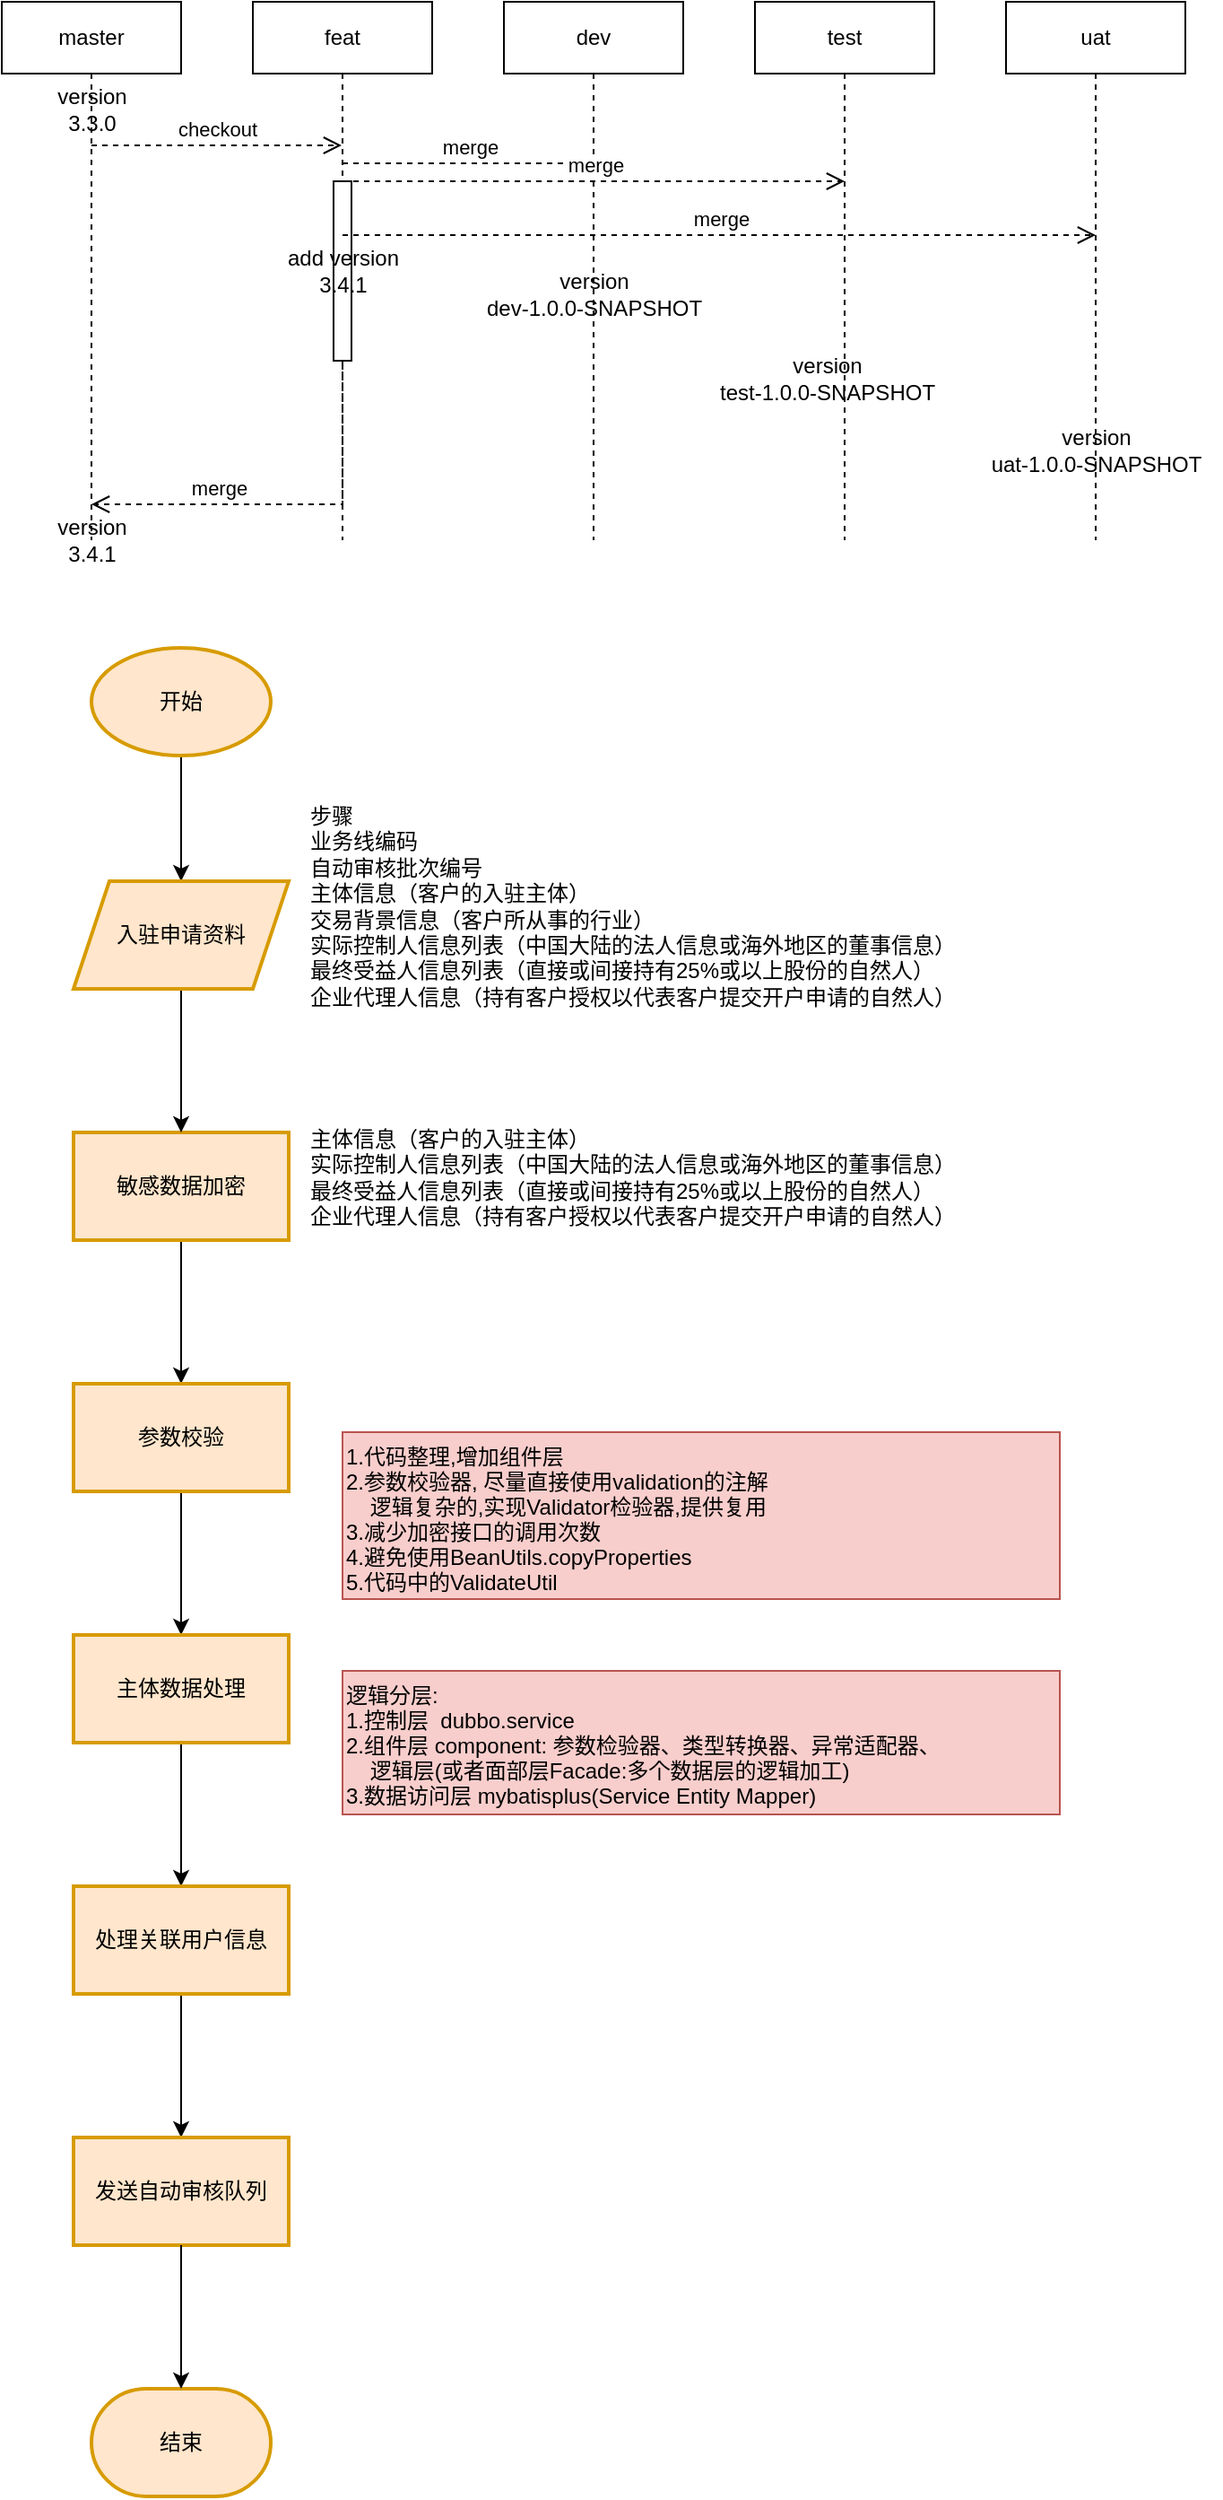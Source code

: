 <mxfile version="24.7.16">
  <diagram name="Page-1" id="2YBvvXClWsGukQMizWep">
    <mxGraphModel dx="714" dy="764" grid="1" gridSize="10" guides="1" tooltips="1" connect="1" arrows="1" fold="1" page="1" pageScale="1" pageWidth="850" pageHeight="1100" math="0" shadow="0">
      <root>
        <mxCell id="0" />
        <mxCell id="1" parent="0" />
        <mxCell id="aM9ryv3xv72pqoxQDRHE-1" value="master" style="shape=umlLifeline;perimeter=lifelinePerimeter;whiteSpace=wrap;html=1;container=0;dropTarget=0;collapsible=0;recursiveResize=0;outlineConnect=0;portConstraint=eastwest;newEdgeStyle={&quot;edgeStyle&quot;:&quot;elbowEdgeStyle&quot;,&quot;elbow&quot;:&quot;vertical&quot;,&quot;curved&quot;:0,&quot;rounded&quot;:0};" parent="1" vertex="1">
          <mxGeometry x="60" y="130" width="100" height="300" as="geometry" />
        </mxCell>
        <mxCell id="aM9ryv3xv72pqoxQDRHE-5" value="dev" style="shape=umlLifeline;perimeter=lifelinePerimeter;whiteSpace=wrap;html=1;container=0;dropTarget=0;collapsible=0;recursiveResize=0;outlineConnect=0;portConstraint=eastwest;newEdgeStyle={&quot;edgeStyle&quot;:&quot;elbowEdgeStyle&quot;,&quot;elbow&quot;:&quot;vertical&quot;,&quot;curved&quot;:0,&quot;rounded&quot;:0};" parent="1" vertex="1">
          <mxGeometry x="340" y="130" width="100" height="300" as="geometry" />
        </mxCell>
        <mxCell id="aM9ryv3xv72pqoxQDRHE-10" value="checkout" style="html=1;verticalAlign=bottom;endArrow=open;dashed=1;endSize=8;edgeStyle=elbowEdgeStyle;elbow=vertical;curved=0;rounded=0;" parent="1" target="j_fhu8xR5j-zrRqnU5qI-10" edge="1">
          <mxGeometry x="0.004" relative="1" as="geometry">
            <mxPoint x="275" y="210" as="targetPoint" />
            <Array as="points">
              <mxPoint x="190" y="210" />
            </Array>
            <mxPoint x="110" y="210" as="sourcePoint" />
            <mxPoint as="offset" />
          </mxGeometry>
        </mxCell>
        <mxCell id="j_fhu8xR5j-zrRqnU5qI-4" value="test" style="shape=umlLifeline;perimeter=lifelinePerimeter;whiteSpace=wrap;html=1;container=0;dropTarget=0;collapsible=0;recursiveResize=0;outlineConnect=0;portConstraint=eastwest;newEdgeStyle={&quot;edgeStyle&quot;:&quot;elbowEdgeStyle&quot;,&quot;elbow&quot;:&quot;vertical&quot;,&quot;curved&quot;:0,&quot;rounded&quot;:0};" parent="1" vertex="1">
          <mxGeometry x="480" y="130" width="100" height="300" as="geometry" />
        </mxCell>
        <mxCell id="j_fhu8xR5j-zrRqnU5qI-8" value="uat" style="shape=umlLifeline;perimeter=lifelinePerimeter;whiteSpace=wrap;html=1;container=0;dropTarget=0;collapsible=0;recursiveResize=0;outlineConnect=0;portConstraint=eastwest;newEdgeStyle={&quot;edgeStyle&quot;:&quot;elbowEdgeStyle&quot;,&quot;elbow&quot;:&quot;vertical&quot;,&quot;curved&quot;:0,&quot;rounded&quot;:0};" parent="1" vertex="1">
          <mxGeometry x="620" y="130" width="100" height="300" as="geometry" />
        </mxCell>
        <mxCell id="j_fhu8xR5j-zrRqnU5qI-10" value="feat" style="shape=umlLifeline;perimeter=lifelinePerimeter;whiteSpace=wrap;html=1;container=0;dropTarget=0;collapsible=0;recursiveResize=0;outlineConnect=0;portConstraint=eastwest;newEdgeStyle={&quot;edgeStyle&quot;:&quot;elbowEdgeStyle&quot;,&quot;elbow&quot;:&quot;vertical&quot;,&quot;curved&quot;:0,&quot;rounded&quot;:0};" parent="1" vertex="1">
          <mxGeometry x="200" y="130" width="100" height="300" as="geometry" />
        </mxCell>
        <mxCell id="j_fhu8xR5j-zrRqnU5qI-16" style="edgeStyle=elbowEdgeStyle;rounded=0;orthogonalLoop=1;jettySize=auto;html=1;elbow=vertical;curved=0;" parent="j_fhu8xR5j-zrRqnU5qI-10" source="j_fhu8xR5j-zrRqnU5qI-11" target="j_fhu8xR5j-zrRqnU5qI-10" edge="1">
          <mxGeometry relative="1" as="geometry" />
        </mxCell>
        <mxCell id="j_fhu8xR5j-zrRqnU5qI-11" value="add version&lt;div&gt;3.4.1&lt;/div&gt;" style="html=1;points=[];perimeter=orthogonalPerimeter;outlineConnect=0;targetShapes=umlLifeline;portConstraint=eastwest;newEdgeStyle={&quot;edgeStyle&quot;:&quot;elbowEdgeStyle&quot;,&quot;elbow&quot;:&quot;vertical&quot;,&quot;curved&quot;:0,&quot;rounded&quot;:0};" parent="j_fhu8xR5j-zrRqnU5qI-10" vertex="1">
          <mxGeometry x="45" y="100" width="10" height="100" as="geometry" />
        </mxCell>
        <mxCell id="j_fhu8xR5j-zrRqnU5qI-19" value="merge" style="html=1;verticalAlign=bottom;endArrow=open;dashed=1;endSize=8;edgeStyle=elbowEdgeStyle;elbow=vertical;curved=0;rounded=0;" parent="1" source="j_fhu8xR5j-zrRqnU5qI-11" target="aM9ryv3xv72pqoxQDRHE-1" edge="1">
          <mxGeometry x="0.36" relative="1" as="geometry">
            <mxPoint x="260" y="410" as="targetPoint" />
            <Array as="points">
              <mxPoint x="200" y="410" />
            </Array>
            <mxPoint x="120" y="410" as="sourcePoint" />
            <mxPoint as="offset" />
          </mxGeometry>
        </mxCell>
        <mxCell id="j_fhu8xR5j-zrRqnU5qI-20" value="merge" style="html=1;verticalAlign=bottom;endArrow=open;dashed=1;endSize=8;edgeStyle=elbowEdgeStyle;elbow=vertical;curved=0;rounded=0;" parent="1" edge="1">
          <mxGeometry x="0.004" relative="1" as="geometry">
            <mxPoint x="390" y="220" as="targetPoint" />
            <Array as="points">
              <mxPoint x="330" y="220" />
            </Array>
            <mxPoint x="250" y="220" as="sourcePoint" />
            <mxPoint as="offset" />
          </mxGeometry>
        </mxCell>
        <mxCell id="j_fhu8xR5j-zrRqnU5qI-21" value="merge" style="html=1;verticalAlign=bottom;endArrow=open;dashed=1;endSize=8;edgeStyle=elbowEdgeStyle;elbow=vertical;curved=0;rounded=0;" parent="1" source="j_fhu8xR5j-zrRqnU5qI-10" edge="1">
          <mxGeometry x="0.004" relative="1" as="geometry">
            <mxPoint x="530" y="230" as="targetPoint" />
            <Array as="points">
              <mxPoint x="470" y="230" />
            </Array>
            <mxPoint x="390" y="230" as="sourcePoint" />
            <mxPoint as="offset" />
          </mxGeometry>
        </mxCell>
        <mxCell id="j_fhu8xR5j-zrRqnU5qI-22" value="merge" style="html=1;verticalAlign=bottom;endArrow=open;dashed=1;endSize=8;edgeStyle=elbowEdgeStyle;elbow=vertical;curved=0;rounded=0;" parent="1" source="j_fhu8xR5j-zrRqnU5qI-10" edge="1">
          <mxGeometry x="0.004" relative="1" as="geometry">
            <mxPoint x="670" y="260" as="targetPoint" />
            <Array as="points">
              <mxPoint x="610" y="260" />
            </Array>
            <mxPoint x="530" y="260" as="sourcePoint" />
            <mxPoint as="offset" />
          </mxGeometry>
        </mxCell>
        <mxCell id="j_fhu8xR5j-zrRqnU5qI-23" value="version&lt;div&gt;dev-1.0.0-SNAPSHOT&lt;/div&gt;" style="text;html=1;align=center;verticalAlign=middle;resizable=0;points=[];autosize=1;strokeColor=none;fillColor=none;" parent="1" vertex="1">
          <mxGeometry x="320" y="273" width="140" height="40" as="geometry" />
        </mxCell>
        <mxCell id="j_fhu8xR5j-zrRqnU5qI-24" value="version&lt;div&gt;test-1.0.0-SNAPSHOT&lt;/div&gt;" style="text;html=1;align=center;verticalAlign=middle;resizable=0;points=[];autosize=1;strokeColor=none;fillColor=none;" parent="1" vertex="1">
          <mxGeometry x="450" y="320" width="140" height="40" as="geometry" />
        </mxCell>
        <mxCell id="j_fhu8xR5j-zrRqnU5qI-25" value="version&lt;div&gt;uat-1.0.0-SNAPSHOT&lt;/div&gt;" style="text;html=1;align=center;verticalAlign=middle;resizable=0;points=[];autosize=1;strokeColor=none;fillColor=none;" parent="1" vertex="1">
          <mxGeometry x="600" y="360" width="140" height="40" as="geometry" />
        </mxCell>
        <mxCell id="j_fhu8xR5j-zrRqnU5qI-26" value="version&lt;div&gt;3.3.0&lt;/div&gt;" style="text;html=1;align=center;verticalAlign=middle;resizable=0;points=[];autosize=1;strokeColor=none;fillColor=none;" parent="1" vertex="1">
          <mxGeometry x="80" y="170" width="60" height="40" as="geometry" />
        </mxCell>
        <mxCell id="j_fhu8xR5j-zrRqnU5qI-27" value="version&lt;div&gt;3.4.1&lt;/div&gt;" style="text;html=1;align=center;verticalAlign=middle;resizable=0;points=[];autosize=1;strokeColor=none;fillColor=none;" parent="1" vertex="1">
          <mxGeometry x="80" y="410" width="60" height="40" as="geometry" />
        </mxCell>
        <mxCell id="2WeCFoX_xEbWhCwDCsYt-1" value="" style="edgeStyle=orthogonalEdgeStyle;rounded=0;orthogonalLoop=1;jettySize=auto;html=1;" edge="1" parent="1" source="2WeCFoX_xEbWhCwDCsYt-2">
          <mxGeometry relative="1" as="geometry">
            <mxPoint x="160" y="620" as="targetPoint" />
          </mxGeometry>
        </mxCell>
        <mxCell id="2WeCFoX_xEbWhCwDCsYt-2" value="开始" style="strokeWidth=2;html=1;shape=mxgraph.flowchart.start_1;whiteSpace=wrap;strokeColor=#D79B00;fillColor=#FFE6CC;" vertex="1" parent="1">
          <mxGeometry x="110" y="490" width="100" height="60" as="geometry" />
        </mxCell>
        <mxCell id="2WeCFoX_xEbWhCwDCsYt-3" value="步骤&#xa;业务线编码&#xa;自动审核批次编号&#xa;主体信息（客户的入驻主体）&#xa;交易背景信息（客户所从事的行业）&#xa;实际控制人信息列表（中国大陆的法人信息或海外地区的董事信息）&#xa;最终受益人信息列表（直接或间接持有25%或以上股份的自然人）&#xa;企业代理人信息（持有客户授权以代表客户提交开户申请的自然人）" style="text;whiteSpace=wrap;" vertex="1" parent="1">
          <mxGeometry x="230" y="570" width="390" height="140" as="geometry" />
        </mxCell>
        <mxCell id="2WeCFoX_xEbWhCwDCsYt-4" value="" style="edgeStyle=orthogonalEdgeStyle;rounded=0;orthogonalLoop=1;jettySize=auto;html=1;" edge="1" parent="1" source="2WeCFoX_xEbWhCwDCsYt-5" target="2WeCFoX_xEbWhCwDCsYt-8">
          <mxGeometry relative="1" as="geometry" />
        </mxCell>
        <mxCell id="2WeCFoX_xEbWhCwDCsYt-5" value="敏感数据加密" style="whiteSpace=wrap;html=1;strokeWidth=2;fillColor=#ffe6cc;strokeColor=#d79b00;" vertex="1" parent="1">
          <mxGeometry x="100" y="760" width="120" height="60" as="geometry" />
        </mxCell>
        <mxCell id="2WeCFoX_xEbWhCwDCsYt-6" value="主体信息（客户的入驻主体）&#xa;实际控制人信息列表（中国大陆的法人信息或海外地区的董事信息）&#xa;最终受益人信息列表（直接或间接持有25%或以上股份的自然人）&#xa;企业代理人信息（持有客户授权以代表客户提交开户申请的自然人）" style="text;whiteSpace=wrap;" vertex="1" parent="1">
          <mxGeometry x="230" y="750" width="390" height="100" as="geometry" />
        </mxCell>
        <mxCell id="2WeCFoX_xEbWhCwDCsYt-7" value="" style="edgeStyle=orthogonalEdgeStyle;rounded=0;orthogonalLoop=1;jettySize=auto;html=1;" edge="1" parent="1" source="2WeCFoX_xEbWhCwDCsYt-8" target="2WeCFoX_xEbWhCwDCsYt-10">
          <mxGeometry relative="1" as="geometry" />
        </mxCell>
        <mxCell id="2WeCFoX_xEbWhCwDCsYt-8" value="参数校验" style="whiteSpace=wrap;html=1;strokeWidth=2;fillColor=#ffe6cc;strokeColor=#d79b00;" vertex="1" parent="1">
          <mxGeometry x="100" y="900" width="120" height="60" as="geometry" />
        </mxCell>
        <mxCell id="2WeCFoX_xEbWhCwDCsYt-9" value="" style="edgeStyle=orthogonalEdgeStyle;rounded=0;orthogonalLoop=1;jettySize=auto;html=1;" edge="1" parent="1" source="2WeCFoX_xEbWhCwDCsYt-10" target="2WeCFoX_xEbWhCwDCsYt-12">
          <mxGeometry relative="1" as="geometry" />
        </mxCell>
        <mxCell id="2WeCFoX_xEbWhCwDCsYt-10" value="主体数据处理" style="whiteSpace=wrap;html=1;fillColor=#ffe6cc;strokeColor=#d79b00;strokeWidth=2;" vertex="1" parent="1">
          <mxGeometry x="100" y="1040" width="120" height="60" as="geometry" />
        </mxCell>
        <mxCell id="2WeCFoX_xEbWhCwDCsYt-11" value="" style="edgeStyle=orthogonalEdgeStyle;rounded=0;orthogonalLoop=1;jettySize=auto;html=1;" edge="1" parent="1" source="2WeCFoX_xEbWhCwDCsYt-12" target="2WeCFoX_xEbWhCwDCsYt-15">
          <mxGeometry relative="1" as="geometry" />
        </mxCell>
        <mxCell id="2WeCFoX_xEbWhCwDCsYt-12" value="处理关联用户信息" style="whiteSpace=wrap;html=1;fillColor=#ffe6cc;strokeColor=#d79b00;strokeWidth=2;" vertex="1" parent="1">
          <mxGeometry x="100" y="1180" width="120" height="60" as="geometry" />
        </mxCell>
        <mxCell id="2WeCFoX_xEbWhCwDCsYt-13" style="edgeStyle=orthogonalEdgeStyle;rounded=0;orthogonalLoop=1;jettySize=auto;html=1;" edge="1" parent="1" source="2WeCFoX_xEbWhCwDCsYt-14" target="2WeCFoX_xEbWhCwDCsYt-5">
          <mxGeometry relative="1" as="geometry" />
        </mxCell>
        <mxCell id="2WeCFoX_xEbWhCwDCsYt-14" value="入驻申请资料" style="shape=parallelogram;perimeter=parallelogramPerimeter;whiteSpace=wrap;html=1;fixedSize=1;fillColor=#ffe6cc;strokeColor=#d79b00;strokeWidth=2;" vertex="1" parent="1">
          <mxGeometry x="100" y="620" width="120" height="60" as="geometry" />
        </mxCell>
        <mxCell id="2WeCFoX_xEbWhCwDCsYt-15" value="发送自动审核队列" style="whiteSpace=wrap;html=1;fillColor=#ffe6cc;strokeColor=#d79b00;strokeWidth=2;" vertex="1" parent="1">
          <mxGeometry x="100" y="1320" width="120" height="60" as="geometry" />
        </mxCell>
        <mxCell id="2WeCFoX_xEbWhCwDCsYt-16" value="结束" style="strokeWidth=2;html=1;shape=mxgraph.flowchart.terminator;whiteSpace=wrap;strokeColor=#D79B00;fillColor=#FFE6CC;" vertex="1" parent="1">
          <mxGeometry x="110" y="1460" width="100" height="60" as="geometry" />
        </mxCell>
        <mxCell id="2WeCFoX_xEbWhCwDCsYt-17" style="edgeStyle=orthogonalEdgeStyle;rounded=0;orthogonalLoop=1;jettySize=auto;html=1;entryX=0.5;entryY=0;entryDx=0;entryDy=0;entryPerimeter=0;" edge="1" parent="1" source="2WeCFoX_xEbWhCwDCsYt-15" target="2WeCFoX_xEbWhCwDCsYt-16">
          <mxGeometry relative="1" as="geometry" />
        </mxCell>
        <mxCell id="2WeCFoX_xEbWhCwDCsYt-18" value="1.代码整理,增加组件层&#xa;2.参数校验器, 尽量直接使用validation的注解&#xa;    逻辑复杂的,实现Validator检验器,提供复用&#xa;3.减少加密接口的调用次数&#xa;4.避免使用BeanUtils.copyProperties&#xa;5.代码中的ValidateUtil" style="group;fillColor=#f8cecc;strokeColor=#b85450;container=0;align=left;" vertex="1" connectable="0" parent="1">
          <mxGeometry x="250" y="927" width="400" height="93" as="geometry" />
        </mxCell>
        <mxCell id="2WeCFoX_xEbWhCwDCsYt-19" value="逻辑分层:&#xa;1.控制层  dubbo.service&#xa;2.组件层 component: 参数检验器、类型转换器、异常适配器、&#xa;    逻辑层(或者面部层Facade:多个数据层的逻辑加工)&#xa;3.数据访问层 mybatisplus(Service Entity Mapper)" style="group;fillColor=#f8cecc;strokeColor=#b85450;container=0;align=left;" vertex="1" connectable="0" parent="1">
          <mxGeometry x="250" y="1060" width="400" height="80" as="geometry" />
        </mxCell>
      </root>
    </mxGraphModel>
  </diagram>
</mxfile>
